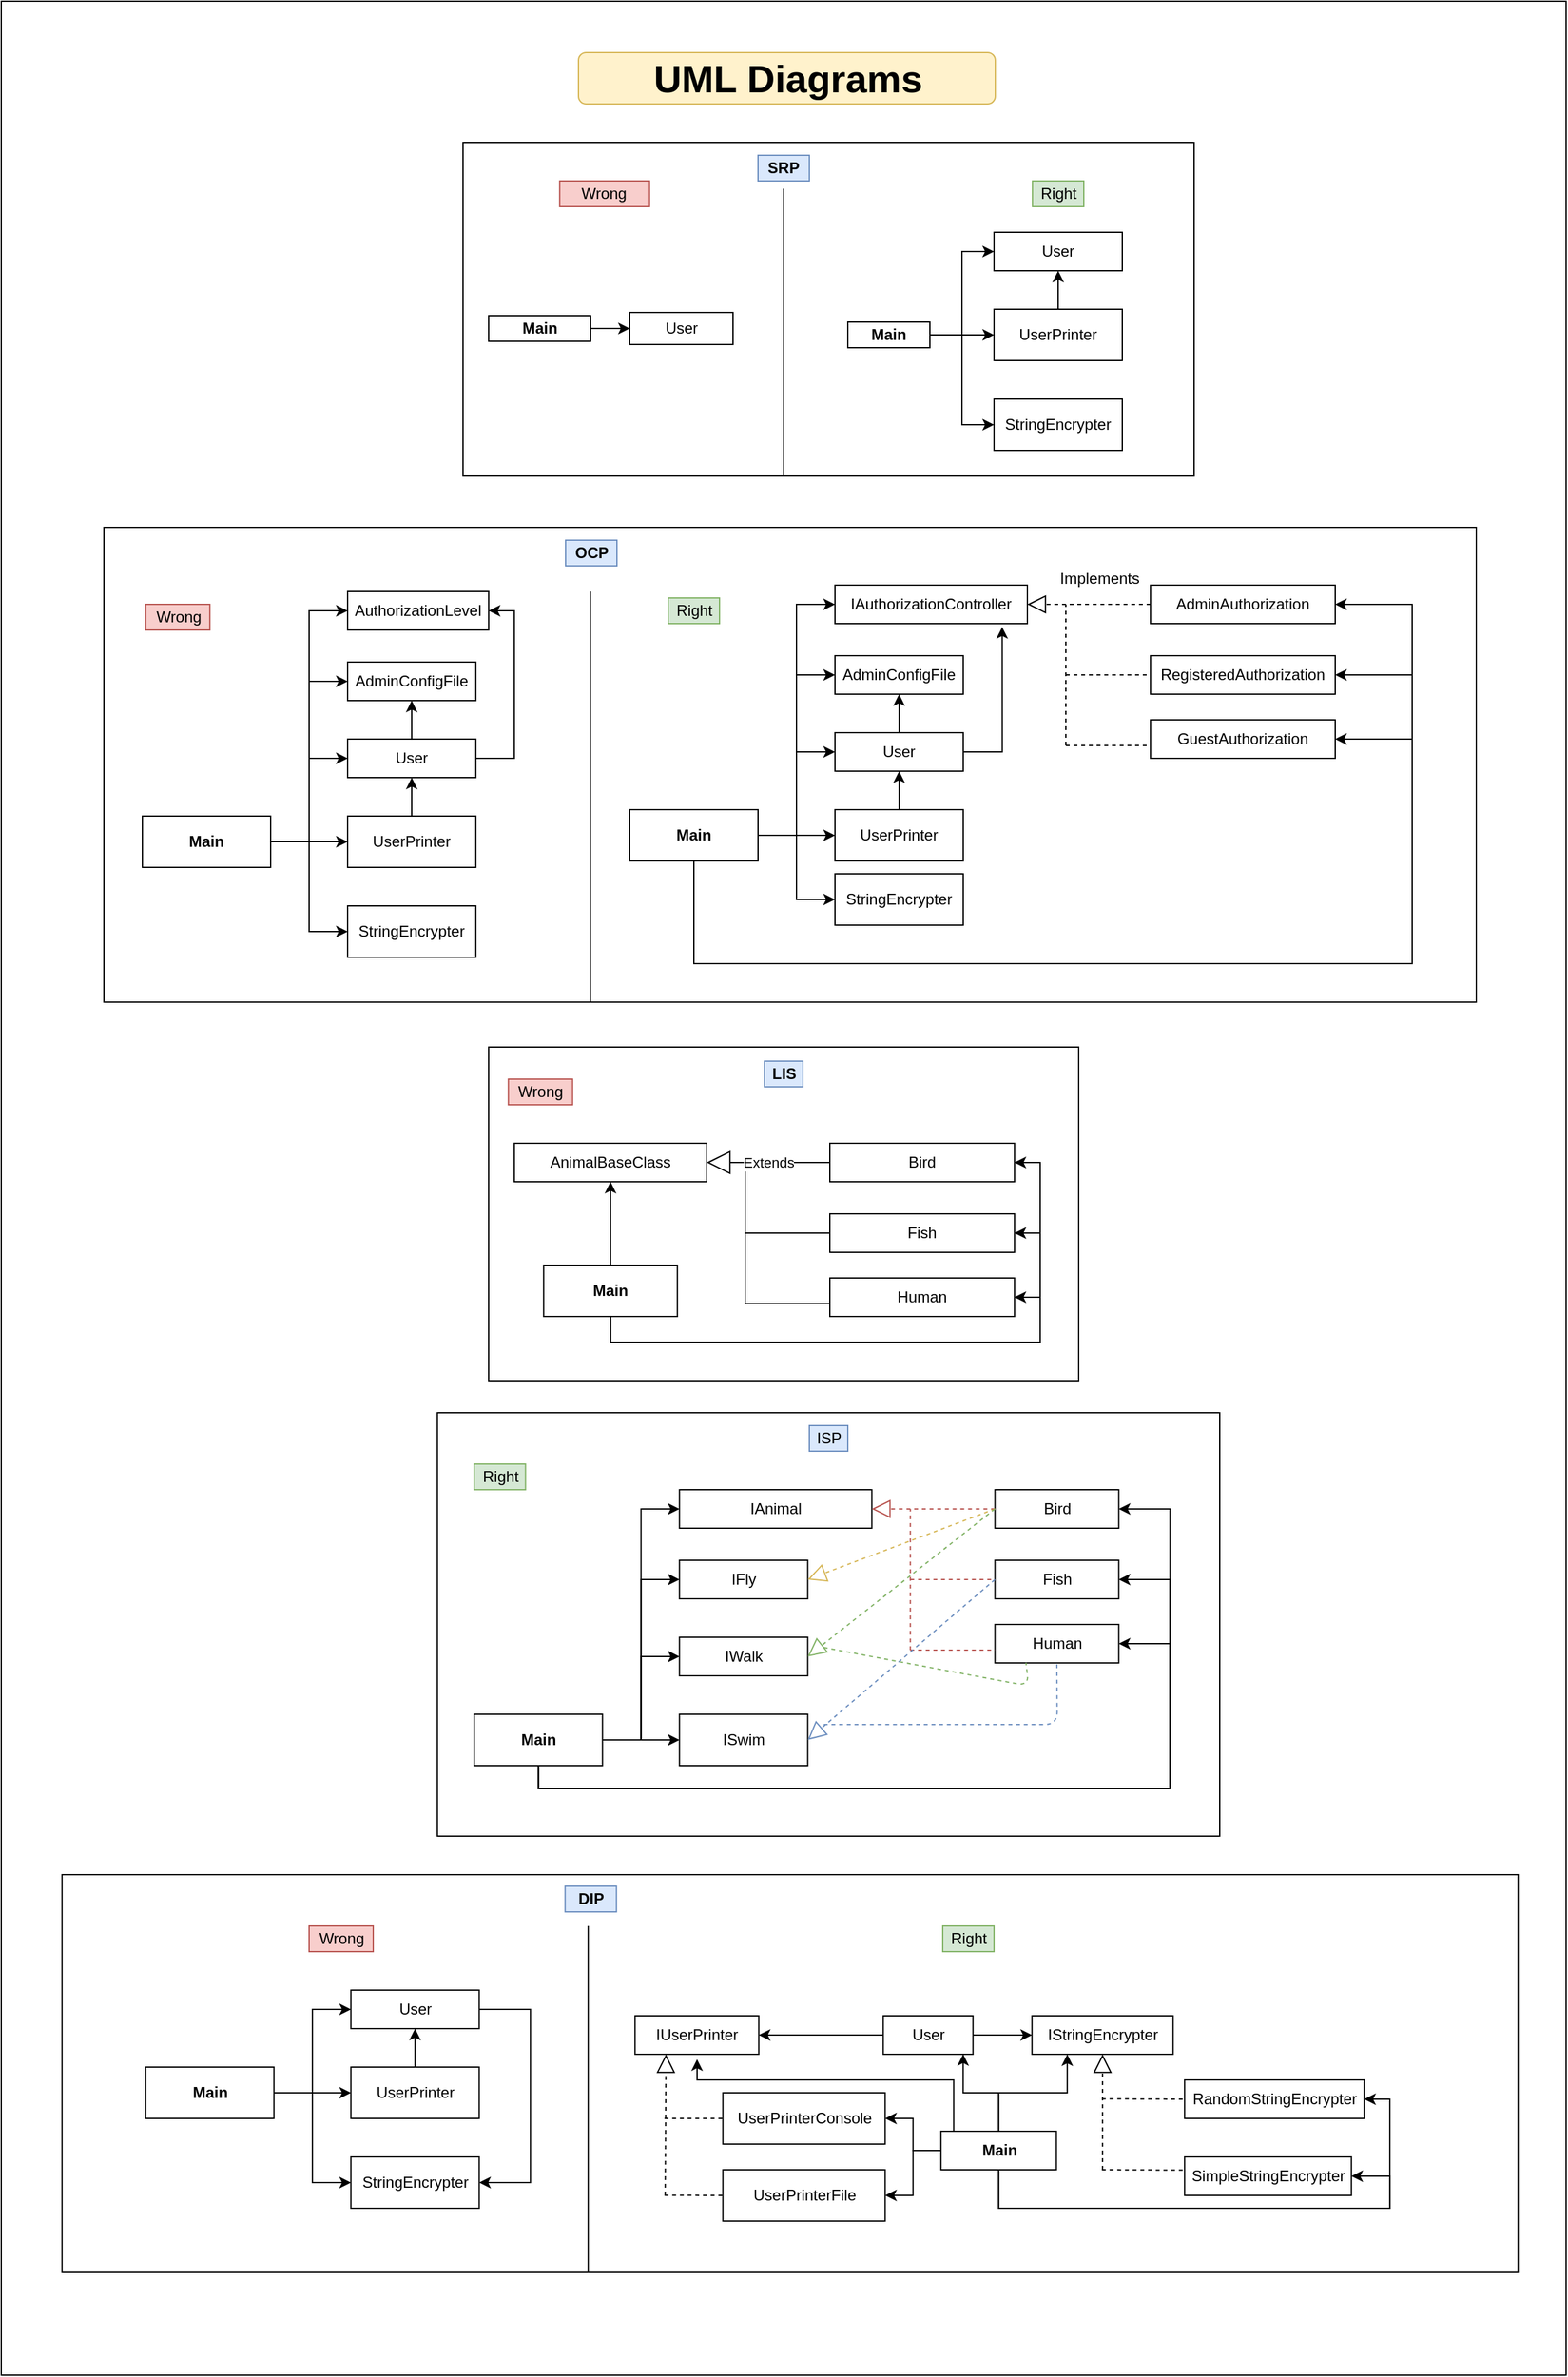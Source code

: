 <mxfile version="13.9.9" type="device"><diagram id="TFoC1q50KobyAnGuyg8E" name="Page-1"><mxGraphModel dx="3270" dy="3189" grid="1" gridSize="10" guides="1" tooltips="1" connect="1" arrows="1" fold="1" page="1" pageScale="1" pageWidth="827" pageHeight="1169" math="0" shadow="0"><root><mxCell id="0"/><mxCell id="1" parent="0"/><mxCell id="OIqQrcVME-brfWEZ9yGv-234" value="" style="rounded=0;whiteSpace=wrap;html=1;" parent="1" vertex="1"><mxGeometry x="-210" y="-230" width="1220" height="1850" as="geometry"/></mxCell><mxCell id="OIqQrcVME-brfWEZ9yGv-229" value="" style="rounded=0;whiteSpace=wrap;html=1;" parent="1" vertex="1"><mxGeometry x="-162.63" y="1230" width="1135.25" height="310" as="geometry"/></mxCell><mxCell id="OIqQrcVME-brfWEZ9yGv-225" value="" style="rounded=0;whiteSpace=wrap;html=1;" parent="1" vertex="1"><mxGeometry x="130" y="870" width="610" height="330" as="geometry"/></mxCell><mxCell id="OIqQrcVME-brfWEZ9yGv-223" value="" style="rounded=0;whiteSpace=wrap;html=1;" parent="1" vertex="1"><mxGeometry x="170" y="585" width="460" height="260" as="geometry"/></mxCell><mxCell id="OIqQrcVME-brfWEZ9yGv-220" value="" style="rounded=0;whiteSpace=wrap;html=1;" parent="1" vertex="1"><mxGeometry x="-130" y="180" width="1070" height="370" as="geometry"/></mxCell><mxCell id="OIqQrcVME-brfWEZ9yGv-215" value="" style="rounded=0;whiteSpace=wrap;html=1;" parent="1" vertex="1"><mxGeometry x="150" y="-120" width="570" height="260" as="geometry"/></mxCell><mxCell id="M2VRDdhqS9aod9ckt_i_-5" style="edgeStyle=orthogonalEdgeStyle;rounded=0;orthogonalLoop=1;jettySize=auto;html=1;entryX=0;entryY=0.5;entryDx=0;entryDy=0;" parent="1" source="M2VRDdhqS9aod9ckt_i_-1" target="M2VRDdhqS9aod9ckt_i_-2" edge="1"><mxGeometry relative="1" as="geometry"/></mxCell><mxCell id="M2VRDdhqS9aod9ckt_i_-6" style="edgeStyle=orthogonalEdgeStyle;rounded=0;orthogonalLoop=1;jettySize=auto;html=1;" parent="1" source="M2VRDdhqS9aod9ckt_i_-1" target="M2VRDdhqS9aod9ckt_i_-3" edge="1"><mxGeometry relative="1" as="geometry"/></mxCell><mxCell id="M2VRDdhqS9aod9ckt_i_-7" style="edgeStyle=orthogonalEdgeStyle;rounded=0;orthogonalLoop=1;jettySize=auto;html=1;entryX=0;entryY=0.5;entryDx=0;entryDy=0;" parent="1" source="M2VRDdhqS9aod9ckt_i_-1" target="M2VRDdhqS9aod9ckt_i_-4" edge="1"><mxGeometry relative="1" as="geometry"/></mxCell><mxCell id="M2VRDdhqS9aod9ckt_i_-1" value="Main" style="rounded=0;whiteSpace=wrap;html=1;fontStyle=1" parent="1" vertex="1"><mxGeometry x="-97.38" y="1380" width="100" height="40" as="geometry"/></mxCell><mxCell id="M2VRDdhqS9aod9ckt_i_-9" style="edgeStyle=orthogonalEdgeStyle;rounded=0;orthogonalLoop=1;jettySize=auto;html=1;entryX=1;entryY=0.5;entryDx=0;entryDy=0;" parent="1" source="M2VRDdhqS9aod9ckt_i_-2" target="M2VRDdhqS9aod9ckt_i_-4" edge="1"><mxGeometry relative="1" as="geometry"><Array as="points"><mxPoint x="202.62" y="1335"/><mxPoint x="202.62" y="1470"/></Array></mxGeometry></mxCell><mxCell id="M2VRDdhqS9aod9ckt_i_-2" value="User" style="rounded=0;whiteSpace=wrap;html=1;" parent="1" vertex="1"><mxGeometry x="62.62" y="1320" width="100" height="30" as="geometry"/></mxCell><mxCell id="M2VRDdhqS9aod9ckt_i_-8" style="edgeStyle=orthogonalEdgeStyle;rounded=0;orthogonalLoop=1;jettySize=auto;html=1;entryX=0.5;entryY=1;entryDx=0;entryDy=0;" parent="1" source="M2VRDdhqS9aod9ckt_i_-3" target="M2VRDdhqS9aod9ckt_i_-2" edge="1"><mxGeometry relative="1" as="geometry"/></mxCell><mxCell id="M2VRDdhqS9aod9ckt_i_-3" value="UserPrinter" style="rounded=0;whiteSpace=wrap;html=1;" parent="1" vertex="1"><mxGeometry x="62.62" y="1380" width="100" height="40" as="geometry"/></mxCell><mxCell id="M2VRDdhqS9aod9ckt_i_-4" value="StringEncrypter" style="rounded=0;whiteSpace=wrap;html=1;" parent="1" vertex="1"><mxGeometry x="62.62" y="1450" width="100" height="40" as="geometry"/></mxCell><mxCell id="OIqQrcVME-brfWEZ9yGv-1" value="Wrong" style="text;html=1;align=center;verticalAlign=middle;resizable=0;points=[];autosize=1;fillColor=#f8cecc;strokeColor=#b85450;" parent="1" vertex="1"><mxGeometry x="30" y="1270" width="50" height="20" as="geometry"/></mxCell><mxCell id="OIqQrcVME-brfWEZ9yGv-2" value="Wrong" style="text;html=1;strokeColor=#b85450;fillColor=#f8cecc;align=center;verticalAlign=middle;whiteSpace=wrap;rounded=0;" parent="1" vertex="1"><mxGeometry x="225.37" y="-90" width="70" height="20" as="geometry"/></mxCell><mxCell id="OIqQrcVME-brfWEZ9yGv-3" value="User" style="rounded=0;whiteSpace=wrap;html=1;" parent="1" vertex="1"><mxGeometry x="280" y="12.5" width="80.5" height="25" as="geometry"/></mxCell><mxCell id="OIqQrcVME-brfWEZ9yGv-4" value="Right" style="text;html=1;align=center;verticalAlign=middle;resizable=0;points=[];autosize=1;fillColor=#d5e8d4;strokeColor=#82b366;" parent="1" vertex="1"><mxGeometry x="594" y="-90" width="40" height="20" as="geometry"/></mxCell><mxCell id="OIqQrcVME-brfWEZ9yGv-5" style="edgeStyle=orthogonalEdgeStyle;rounded=0;orthogonalLoop=1;jettySize=auto;html=1;entryX=0;entryY=0.5;entryDx=0;entryDy=0;" parent="1" source="OIqQrcVME-brfWEZ9yGv-8" target="OIqQrcVME-brfWEZ9yGv-10" edge="1"><mxGeometry relative="1" as="geometry"/></mxCell><mxCell id="OIqQrcVME-brfWEZ9yGv-6" style="edgeStyle=orthogonalEdgeStyle;rounded=0;orthogonalLoop=1;jettySize=auto;html=1;" parent="1" source="OIqQrcVME-brfWEZ9yGv-8" target="OIqQrcVME-brfWEZ9yGv-12" edge="1"><mxGeometry relative="1" as="geometry"/></mxCell><mxCell id="OIqQrcVME-brfWEZ9yGv-7" style="edgeStyle=orthogonalEdgeStyle;rounded=0;orthogonalLoop=1;jettySize=auto;html=1;entryX=0;entryY=0.5;entryDx=0;entryDy=0;" parent="1" source="OIqQrcVME-brfWEZ9yGv-8" target="OIqQrcVME-brfWEZ9yGv-13" edge="1"><mxGeometry relative="1" as="geometry"/></mxCell><mxCell id="OIqQrcVME-brfWEZ9yGv-8" value="Main" style="rounded=0;whiteSpace=wrap;html=1;fontStyle=1" parent="1" vertex="1"><mxGeometry x="450" y="20" width="64" height="20" as="geometry"/></mxCell><mxCell id="OIqQrcVME-brfWEZ9yGv-10" value="User" style="rounded=0;whiteSpace=wrap;html=1;" parent="1" vertex="1"><mxGeometry x="564" y="-50" width="100" height="30" as="geometry"/></mxCell><mxCell id="OIqQrcVME-brfWEZ9yGv-11" style="edgeStyle=orthogonalEdgeStyle;rounded=0;orthogonalLoop=1;jettySize=auto;html=1;entryX=0.5;entryY=1;entryDx=0;entryDy=0;" parent="1" source="OIqQrcVME-brfWEZ9yGv-12" target="OIqQrcVME-brfWEZ9yGv-10" edge="1"><mxGeometry relative="1" as="geometry"/></mxCell><mxCell id="OIqQrcVME-brfWEZ9yGv-12" value="UserPrinter" style="rounded=0;whiteSpace=wrap;html=1;" parent="1" vertex="1"><mxGeometry x="564" y="10" width="100" height="40" as="geometry"/></mxCell><mxCell id="OIqQrcVME-brfWEZ9yGv-13" value="StringEncrypter" style="rounded=0;whiteSpace=wrap;html=1;" parent="1" vertex="1"><mxGeometry x="564" y="80" width="100" height="40" as="geometry"/></mxCell><mxCell id="OIqQrcVME-brfWEZ9yGv-14" value="&lt;b&gt;OCP&lt;/b&gt;" style="text;html=1;align=center;verticalAlign=middle;resizable=0;points=[];autosize=1;fillColor=#dae8fc;strokeColor=#6c8ebf;" parent="1" vertex="1"><mxGeometry x="230" y="190" width="40" height="20" as="geometry"/></mxCell><mxCell id="OIqQrcVME-brfWEZ9yGv-15" style="edgeStyle=orthogonalEdgeStyle;rounded=0;orthogonalLoop=1;jettySize=auto;html=1;entryX=0;entryY=0.5;entryDx=0;entryDy=0;" parent="1" source="OIqQrcVME-brfWEZ9yGv-18" target="OIqQrcVME-brfWEZ9yGv-19" edge="1"><mxGeometry relative="1" as="geometry"/></mxCell><mxCell id="OIqQrcVME-brfWEZ9yGv-16" style="edgeStyle=orthogonalEdgeStyle;rounded=0;orthogonalLoop=1;jettySize=auto;html=1;" parent="1" source="OIqQrcVME-brfWEZ9yGv-18" target="OIqQrcVME-brfWEZ9yGv-21" edge="1"><mxGeometry relative="1" as="geometry"/></mxCell><mxCell id="OIqQrcVME-brfWEZ9yGv-17" style="edgeStyle=orthogonalEdgeStyle;rounded=0;orthogonalLoop=1;jettySize=auto;html=1;entryX=0;entryY=0.5;entryDx=0;entryDy=0;" parent="1" source="OIqQrcVME-brfWEZ9yGv-18" target="OIqQrcVME-brfWEZ9yGv-22" edge="1"><mxGeometry relative="1" as="geometry"/></mxCell><mxCell id="OIqQrcVME-brfWEZ9yGv-26" style="edgeStyle=orthogonalEdgeStyle;rounded=0;orthogonalLoop=1;jettySize=auto;html=1;entryX=0;entryY=0.5;entryDx=0;entryDy=0;" parent="1" source="OIqQrcVME-brfWEZ9yGv-18" target="OIqQrcVME-brfWEZ9yGv-25" edge="1"><mxGeometry relative="1" as="geometry"/></mxCell><mxCell id="OIqQrcVME-brfWEZ9yGv-27" style="edgeStyle=orthogonalEdgeStyle;rounded=0;orthogonalLoop=1;jettySize=auto;html=1;entryX=0;entryY=0.5;entryDx=0;entryDy=0;" parent="1" source="OIqQrcVME-brfWEZ9yGv-18" target="OIqQrcVME-brfWEZ9yGv-23" edge="1"><mxGeometry relative="1" as="geometry"/></mxCell><mxCell id="OIqQrcVME-brfWEZ9yGv-18" value="Main" style="rounded=0;whiteSpace=wrap;html=1;fontStyle=1" parent="1" vertex="1"><mxGeometry x="-99.97" y="405" width="100" height="40" as="geometry"/></mxCell><mxCell id="OIqQrcVME-brfWEZ9yGv-24" style="edgeStyle=orthogonalEdgeStyle;rounded=0;orthogonalLoop=1;jettySize=auto;html=1;" parent="1" source="OIqQrcVME-brfWEZ9yGv-19" target="OIqQrcVME-brfWEZ9yGv-23" edge="1"><mxGeometry relative="1" as="geometry"/></mxCell><mxCell id="OIqQrcVME-brfWEZ9yGv-28" style="edgeStyle=orthogonalEdgeStyle;rounded=0;orthogonalLoop=1;jettySize=auto;html=1;entryX=1;entryY=0.5;entryDx=0;entryDy=0;exitX=1;exitY=0.5;exitDx=0;exitDy=0;" parent="1" source="OIqQrcVME-brfWEZ9yGv-19" target="OIqQrcVME-brfWEZ9yGv-25" edge="1"><mxGeometry relative="1" as="geometry"/></mxCell><mxCell id="OIqQrcVME-brfWEZ9yGv-19" value="User" style="rounded=0;whiteSpace=wrap;html=1;" parent="1" vertex="1"><mxGeometry x="60.03" y="345" width="100" height="30" as="geometry"/></mxCell><mxCell id="OIqQrcVME-brfWEZ9yGv-20" style="edgeStyle=orthogonalEdgeStyle;rounded=0;orthogonalLoop=1;jettySize=auto;html=1;entryX=0.5;entryY=1;entryDx=0;entryDy=0;" parent="1" source="OIqQrcVME-brfWEZ9yGv-21" target="OIqQrcVME-brfWEZ9yGv-19" edge="1"><mxGeometry relative="1" as="geometry"/></mxCell><mxCell id="OIqQrcVME-brfWEZ9yGv-21" value="UserPrinter" style="rounded=0;whiteSpace=wrap;html=1;" parent="1" vertex="1"><mxGeometry x="60.03" y="405" width="100" height="40" as="geometry"/></mxCell><mxCell id="OIqQrcVME-brfWEZ9yGv-22" value="StringEncrypter" style="rounded=0;whiteSpace=wrap;html=1;" parent="1" vertex="1"><mxGeometry x="60.03" y="475" width="100" height="40" as="geometry"/></mxCell><mxCell id="OIqQrcVME-brfWEZ9yGv-23" value="AdminConfigFile" style="rounded=0;whiteSpace=wrap;html=1;" parent="1" vertex="1"><mxGeometry x="60.03" y="285" width="100" height="30" as="geometry"/></mxCell><mxCell id="OIqQrcVME-brfWEZ9yGv-25" value="AuthorizationLevel" style="rounded=0;whiteSpace=wrap;html=1;" parent="1" vertex="1"><mxGeometry x="60.03" y="230" width="110" height="30" as="geometry"/></mxCell><mxCell id="OIqQrcVME-brfWEZ9yGv-29" value="Right" style="text;html=1;align=center;verticalAlign=middle;resizable=0;points=[];autosize=1;fillColor=#d5e8d4;strokeColor=#82b366;" parent="1" vertex="1"><mxGeometry x="310" y="235" width="40" height="20" as="geometry"/></mxCell><mxCell id="OIqQrcVME-brfWEZ9yGv-30" style="edgeStyle=orthogonalEdgeStyle;rounded=0;orthogonalLoop=1;jettySize=auto;html=1;entryX=0;entryY=0.5;entryDx=0;entryDy=0;" parent="1" source="OIqQrcVME-brfWEZ9yGv-35" target="OIqQrcVME-brfWEZ9yGv-38" edge="1"><mxGeometry relative="1" as="geometry"/></mxCell><mxCell id="OIqQrcVME-brfWEZ9yGv-31" style="edgeStyle=orthogonalEdgeStyle;rounded=0;orthogonalLoop=1;jettySize=auto;html=1;" parent="1" source="OIqQrcVME-brfWEZ9yGv-35" target="OIqQrcVME-brfWEZ9yGv-40" edge="1"><mxGeometry relative="1" as="geometry"/></mxCell><mxCell id="OIqQrcVME-brfWEZ9yGv-32" style="edgeStyle=orthogonalEdgeStyle;rounded=0;orthogonalLoop=1;jettySize=auto;html=1;entryX=0;entryY=0.5;entryDx=0;entryDy=0;" parent="1" source="OIqQrcVME-brfWEZ9yGv-35" target="OIqQrcVME-brfWEZ9yGv-41" edge="1"><mxGeometry relative="1" as="geometry"/></mxCell><mxCell id="OIqQrcVME-brfWEZ9yGv-33" style="edgeStyle=orthogonalEdgeStyle;rounded=0;orthogonalLoop=1;jettySize=auto;html=1;entryX=0;entryY=0.5;entryDx=0;entryDy=0;" parent="1" source="OIqQrcVME-brfWEZ9yGv-35" target="OIqQrcVME-brfWEZ9yGv-43" edge="1"><mxGeometry relative="1" as="geometry"/></mxCell><mxCell id="OIqQrcVME-brfWEZ9yGv-34" style="edgeStyle=orthogonalEdgeStyle;rounded=0;orthogonalLoop=1;jettySize=auto;html=1;entryX=0;entryY=0.5;entryDx=0;entryDy=0;" parent="1" source="OIqQrcVME-brfWEZ9yGv-35" target="OIqQrcVME-brfWEZ9yGv-42" edge="1"><mxGeometry relative="1" as="geometry"/></mxCell><mxCell id="OIqQrcVME-brfWEZ9yGv-56" style="edgeStyle=orthogonalEdgeStyle;rounded=0;orthogonalLoop=1;jettySize=auto;html=1;entryX=1;entryY=0.5;entryDx=0;entryDy=0;" parent="1" source="OIqQrcVME-brfWEZ9yGv-35" target="OIqQrcVME-brfWEZ9yGv-45" edge="1"><mxGeometry relative="1" as="geometry"><Array as="points"><mxPoint x="330" y="520"/><mxPoint x="890" y="520"/><mxPoint x="890" y="240"/></Array></mxGeometry></mxCell><mxCell id="OIqQrcVME-brfWEZ9yGv-57" style="edgeStyle=orthogonalEdgeStyle;rounded=0;orthogonalLoop=1;jettySize=auto;html=1;entryX=1;entryY=0.5;entryDx=0;entryDy=0;" parent="1" source="OIqQrcVME-brfWEZ9yGv-35" target="OIqQrcVME-brfWEZ9yGv-46" edge="1"><mxGeometry relative="1" as="geometry"><Array as="points"><mxPoint x="330" y="520"/><mxPoint x="890" y="520"/><mxPoint x="890" y="295"/></Array></mxGeometry></mxCell><mxCell id="OIqQrcVME-brfWEZ9yGv-58" style="edgeStyle=orthogonalEdgeStyle;rounded=0;orthogonalLoop=1;jettySize=auto;html=1;entryX=1;entryY=0.5;entryDx=0;entryDy=0;" parent="1" source="OIqQrcVME-brfWEZ9yGv-35" target="OIqQrcVME-brfWEZ9yGv-47" edge="1"><mxGeometry relative="1" as="geometry"><Array as="points"><mxPoint x="330" y="520"/><mxPoint x="890" y="520"/><mxPoint x="890" y="345"/></Array></mxGeometry></mxCell><mxCell id="OIqQrcVME-brfWEZ9yGv-35" value="Main" style="rounded=0;whiteSpace=wrap;html=1;fontStyle=1" parent="1" vertex="1"><mxGeometry x="280" y="400" width="100" height="40" as="geometry"/></mxCell><mxCell id="OIqQrcVME-brfWEZ9yGv-36" style="edgeStyle=orthogonalEdgeStyle;rounded=0;orthogonalLoop=1;jettySize=auto;html=1;" parent="1" source="OIqQrcVME-brfWEZ9yGv-38" target="OIqQrcVME-brfWEZ9yGv-42" edge="1"><mxGeometry relative="1" as="geometry"/></mxCell><mxCell id="OIqQrcVME-brfWEZ9yGv-44" style="edgeStyle=orthogonalEdgeStyle;rounded=0;orthogonalLoop=1;jettySize=auto;html=1;entryX=0.869;entryY=1.089;entryDx=0;entryDy=0;entryPerimeter=0;" parent="1" source="OIqQrcVME-brfWEZ9yGv-38" target="OIqQrcVME-brfWEZ9yGv-43" edge="1"><mxGeometry relative="1" as="geometry"><Array as="points"><mxPoint x="570" y="355"/></Array></mxGeometry></mxCell><mxCell id="OIqQrcVME-brfWEZ9yGv-38" value="User" style="rounded=0;whiteSpace=wrap;html=1;" parent="1" vertex="1"><mxGeometry x="440" y="340" width="100" height="30" as="geometry"/></mxCell><mxCell id="OIqQrcVME-brfWEZ9yGv-39" style="edgeStyle=orthogonalEdgeStyle;rounded=0;orthogonalLoop=1;jettySize=auto;html=1;entryX=0.5;entryY=1;entryDx=0;entryDy=0;" parent="1" source="OIqQrcVME-brfWEZ9yGv-40" target="OIqQrcVME-brfWEZ9yGv-38" edge="1"><mxGeometry relative="1" as="geometry"/></mxCell><mxCell id="OIqQrcVME-brfWEZ9yGv-40" value="UserPrinter" style="rounded=0;whiteSpace=wrap;html=1;" parent="1" vertex="1"><mxGeometry x="440" y="400" width="100" height="40" as="geometry"/></mxCell><mxCell id="OIqQrcVME-brfWEZ9yGv-41" value="StringEncrypter" style="rounded=0;whiteSpace=wrap;html=1;" parent="1" vertex="1"><mxGeometry x="440" y="450" width="100" height="40" as="geometry"/></mxCell><mxCell id="OIqQrcVME-brfWEZ9yGv-42" value="AdminConfigFile" style="rounded=0;whiteSpace=wrap;html=1;" parent="1" vertex="1"><mxGeometry x="440" y="280" width="100" height="30" as="geometry"/></mxCell><mxCell id="OIqQrcVME-brfWEZ9yGv-43" value="IAuthorizationController" style="rounded=0;whiteSpace=wrap;html=1;" parent="1" vertex="1"><mxGeometry x="440" y="225" width="150" height="30" as="geometry"/></mxCell><mxCell id="OIqQrcVME-brfWEZ9yGv-45" value="AdminAuthorization" style="rounded=0;whiteSpace=wrap;html=1;" parent="1" vertex="1"><mxGeometry x="686" y="225" width="144" height="30" as="geometry"/></mxCell><mxCell id="OIqQrcVME-brfWEZ9yGv-46" value="RegisteredAuthorization" style="rounded=0;whiteSpace=wrap;html=1;" parent="1" vertex="1"><mxGeometry x="686" y="280" width="144" height="30" as="geometry"/></mxCell><mxCell id="OIqQrcVME-brfWEZ9yGv-47" value="GuestAuthorization" style="rounded=0;whiteSpace=wrap;html=1;" parent="1" vertex="1"><mxGeometry x="686" y="330" width="144" height="30" as="geometry"/></mxCell><mxCell id="OIqQrcVME-brfWEZ9yGv-49" value="" style="endArrow=block;dashed=1;endFill=0;endSize=12;html=1;entryX=1;entryY=0.5;entryDx=0;entryDy=0;exitX=0;exitY=0.5;exitDx=0;exitDy=0;" parent="1" source="OIqQrcVME-brfWEZ9yGv-45" target="OIqQrcVME-brfWEZ9yGv-43" edge="1"><mxGeometry width="160" relative="1" as="geometry"><mxPoint x="670" y="200" as="sourcePoint"/><mxPoint x="830" y="200" as="targetPoint"/></mxGeometry></mxCell><mxCell id="OIqQrcVME-brfWEZ9yGv-52" value="" style="endArrow=none;dashed=1;html=1;" parent="1" edge="1"><mxGeometry width="50" height="50" relative="1" as="geometry"><mxPoint x="620" y="350" as="sourcePoint"/><mxPoint x="620" y="240" as="targetPoint"/></mxGeometry></mxCell><mxCell id="OIqQrcVME-brfWEZ9yGv-53" value="" style="endArrow=none;dashed=1;html=1;entryX=0;entryY=0.5;entryDx=0;entryDy=0;" parent="1" target="OIqQrcVME-brfWEZ9yGv-46" edge="1"><mxGeometry width="50" height="50" relative="1" as="geometry"><mxPoint x="620" y="295" as="sourcePoint"/><mxPoint x="630" y="250" as="targetPoint"/></mxGeometry></mxCell><mxCell id="OIqQrcVME-brfWEZ9yGv-54" value="" style="endArrow=none;dashed=1;html=1;entryX=0.001;entryY=0.666;entryDx=0;entryDy=0;entryPerimeter=0;" parent="1" target="OIqQrcVME-brfWEZ9yGv-47" edge="1"><mxGeometry width="50" height="50" relative="1" as="geometry"><mxPoint x="620.0" y="350" as="sourcePoint"/><mxPoint x="645.0" y="350" as="targetPoint"/></mxGeometry></mxCell><mxCell id="OIqQrcVME-brfWEZ9yGv-55" value="Implements" style="text;html=1;align=center;verticalAlign=middle;resizable=0;points=[];autosize=1;" parent="1" vertex="1"><mxGeometry x="606" y="210" width="80" height="20" as="geometry"/></mxCell><mxCell id="OIqQrcVME-brfWEZ9yGv-59" value="&lt;b&gt;LIS&lt;/b&gt;" style="text;html=1;align=center;verticalAlign=middle;resizable=0;points=[];autosize=1;fillColor=#dae8fc;strokeColor=#6c8ebf;" parent="1" vertex="1"><mxGeometry x="385" y="596" width="30" height="20" as="geometry"/></mxCell><mxCell id="OIqQrcVME-brfWEZ9yGv-60" value="AnimalBaseClass" style="rounded=0;whiteSpace=wrap;html=1;" parent="1" vertex="1"><mxGeometry x="190" y="660" width="150" height="30" as="geometry"/></mxCell><mxCell id="OIqQrcVME-brfWEZ9yGv-61" value="Bird" style="rounded=0;whiteSpace=wrap;html=1;" parent="1" vertex="1"><mxGeometry x="436" y="660" width="144" height="30" as="geometry"/></mxCell><mxCell id="OIqQrcVME-brfWEZ9yGv-62" value="Fish" style="rounded=0;whiteSpace=wrap;html=1;" parent="1" vertex="1"><mxGeometry x="436" y="715" width="144" height="30" as="geometry"/></mxCell><mxCell id="OIqQrcVME-brfWEZ9yGv-63" value="Human" style="rounded=0;whiteSpace=wrap;html=1;" parent="1" vertex="1"><mxGeometry x="436" y="765" width="144" height="30" as="geometry"/></mxCell><mxCell id="OIqQrcVME-brfWEZ9yGv-65" value="" style="endArrow=none;html=1;" parent="1" edge="1"><mxGeometry width="50" height="50" relative="1" as="geometry"><mxPoint x="370" y="785" as="sourcePoint"/><mxPoint x="370" y="675" as="targetPoint"/></mxGeometry></mxCell><mxCell id="OIqQrcVME-brfWEZ9yGv-66" value="" style="endArrow=none;html=1;entryX=0;entryY=0.5;entryDx=0;entryDy=0;" parent="1" target="OIqQrcVME-brfWEZ9yGv-62" edge="1"><mxGeometry width="50" height="50" relative="1" as="geometry"><mxPoint x="370" y="730" as="sourcePoint"/><mxPoint x="380" y="685" as="targetPoint"/></mxGeometry></mxCell><mxCell id="OIqQrcVME-brfWEZ9yGv-67" value="" style="endArrow=none;html=1;entryX=0.001;entryY=0.666;entryDx=0;entryDy=0;entryPerimeter=0;" parent="1" target="OIqQrcVME-brfWEZ9yGv-63" edge="1"><mxGeometry width="50" height="50" relative="1" as="geometry"><mxPoint x="370" y="785" as="sourcePoint"/><mxPoint x="395.0" y="785" as="targetPoint"/></mxGeometry></mxCell><mxCell id="OIqQrcVME-brfWEZ9yGv-69" value="Extends" style="endArrow=block;endSize=16;endFill=0;html=1;entryX=1;entryY=0.5;entryDx=0;entryDy=0;exitX=0;exitY=0.5;exitDx=0;exitDy=0;" parent="1" source="OIqQrcVME-brfWEZ9yGv-61" target="OIqQrcVME-brfWEZ9yGv-60" edge="1"><mxGeometry width="160" relative="1" as="geometry"><mxPoint x="196" y="735" as="sourcePoint"/><mxPoint x="356" y="735" as="targetPoint"/></mxGeometry></mxCell><mxCell id="OIqQrcVME-brfWEZ9yGv-71" style="edgeStyle=orthogonalEdgeStyle;rounded=0;orthogonalLoop=1;jettySize=auto;html=1;entryX=0.5;entryY=1;entryDx=0;entryDy=0;" parent="1" source="OIqQrcVME-brfWEZ9yGv-70" target="OIqQrcVME-brfWEZ9yGv-60" edge="1"><mxGeometry relative="1" as="geometry"/></mxCell><mxCell id="OIqQrcVME-brfWEZ9yGv-72" style="edgeStyle=orthogonalEdgeStyle;rounded=0;orthogonalLoop=1;jettySize=auto;html=1;entryX=1;entryY=0.5;entryDx=0;entryDy=0;" parent="1" source="OIqQrcVME-brfWEZ9yGv-70" target="OIqQrcVME-brfWEZ9yGv-61" edge="1"><mxGeometry relative="1" as="geometry"><Array as="points"><mxPoint x="265" y="815"/><mxPoint x="600" y="815"/><mxPoint x="600" y="675"/></Array></mxGeometry></mxCell><mxCell id="OIqQrcVME-brfWEZ9yGv-73" style="edgeStyle=orthogonalEdgeStyle;rounded=0;orthogonalLoop=1;jettySize=auto;html=1;entryX=1;entryY=0.5;entryDx=0;entryDy=0;" parent="1" source="OIqQrcVME-brfWEZ9yGv-70" target="OIqQrcVME-brfWEZ9yGv-62" edge="1"><mxGeometry relative="1" as="geometry"><Array as="points"><mxPoint x="265" y="815"/><mxPoint x="600" y="815"/><mxPoint x="600" y="730"/></Array></mxGeometry></mxCell><mxCell id="OIqQrcVME-brfWEZ9yGv-74" style="edgeStyle=orthogonalEdgeStyle;rounded=0;orthogonalLoop=1;jettySize=auto;html=1;entryX=1;entryY=0.5;entryDx=0;entryDy=0;" parent="1" source="OIqQrcVME-brfWEZ9yGv-70" target="OIqQrcVME-brfWEZ9yGv-63" edge="1"><mxGeometry relative="1" as="geometry"><Array as="points"><mxPoint x="265" y="815"/><mxPoint x="600" y="815"/><mxPoint x="600" y="780"/></Array></mxGeometry></mxCell><mxCell id="OIqQrcVME-brfWEZ9yGv-70" value="Main" style="whiteSpace=wrap;html=1;fontStyle=1" parent="1" vertex="1"><mxGeometry x="212.87" y="755" width="104.25" height="40" as="geometry"/></mxCell><mxCell id="OIqQrcVME-brfWEZ9yGv-143" style="edgeStyle=orthogonalEdgeStyle;rounded=0;orthogonalLoop=1;jettySize=auto;html=1;entryX=0;entryY=0.5;entryDx=0;entryDy=0;" parent="1" source="OIqQrcVME-brfWEZ9yGv-151" target="OIqQrcVME-brfWEZ9yGv-154" edge="1"><mxGeometry relative="1" as="geometry"/></mxCell><mxCell id="OIqQrcVME-brfWEZ9yGv-144" style="edgeStyle=orthogonalEdgeStyle;rounded=0;orthogonalLoop=1;jettySize=auto;html=1;" parent="1" source="OIqQrcVME-brfWEZ9yGv-151" target="OIqQrcVME-brfWEZ9yGv-156" edge="1"><mxGeometry relative="1" as="geometry"/></mxCell><mxCell id="OIqQrcVME-brfWEZ9yGv-146" style="edgeStyle=orthogonalEdgeStyle;rounded=0;orthogonalLoop=1;jettySize=auto;html=1;entryX=0;entryY=0.5;entryDx=0;entryDy=0;" parent="1" source="OIqQrcVME-brfWEZ9yGv-151" target="OIqQrcVME-brfWEZ9yGv-159" edge="1"><mxGeometry relative="1" as="geometry"/></mxCell><mxCell id="OIqQrcVME-brfWEZ9yGv-147" style="edgeStyle=orthogonalEdgeStyle;rounded=0;orthogonalLoop=1;jettySize=auto;html=1;entryX=0;entryY=0.5;entryDx=0;entryDy=0;" parent="1" source="OIqQrcVME-brfWEZ9yGv-151" target="OIqQrcVME-brfWEZ9yGv-158" edge="1"><mxGeometry relative="1" as="geometry"/></mxCell><mxCell id="OIqQrcVME-brfWEZ9yGv-148" style="edgeStyle=orthogonalEdgeStyle;rounded=0;orthogonalLoop=1;jettySize=auto;html=1;entryX=1;entryY=0.5;entryDx=0;entryDy=0;" parent="1" source="OIqQrcVME-brfWEZ9yGv-151" target="OIqQrcVME-brfWEZ9yGv-160" edge="1"><mxGeometry relative="1" as="geometry"><Array as="points"><mxPoint x="209.25" y="1163"/><mxPoint x="701.25" y="1163"/><mxPoint x="701.25" y="945"/></Array></mxGeometry></mxCell><mxCell id="OIqQrcVME-brfWEZ9yGv-149" style="edgeStyle=orthogonalEdgeStyle;rounded=0;orthogonalLoop=1;jettySize=auto;html=1;entryX=1;entryY=0.5;entryDx=0;entryDy=0;" parent="1" source="OIqQrcVME-brfWEZ9yGv-151" target="OIqQrcVME-brfWEZ9yGv-161" edge="1"><mxGeometry relative="1" as="geometry"><Array as="points"><mxPoint x="209.25" y="1163"/><mxPoint x="701.25" y="1163"/><mxPoint x="701.25" y="1000"/></Array></mxGeometry></mxCell><mxCell id="OIqQrcVME-brfWEZ9yGv-150" style="edgeStyle=orthogonalEdgeStyle;rounded=0;orthogonalLoop=1;jettySize=auto;html=1;entryX=1;entryY=0.5;entryDx=0;entryDy=0;" parent="1" source="OIqQrcVME-brfWEZ9yGv-151" target="OIqQrcVME-brfWEZ9yGv-162" edge="1"><mxGeometry relative="1" as="geometry"><Array as="points"><mxPoint x="209.25" y="1163"/><mxPoint x="701.25" y="1163"/><mxPoint x="701.25" y="1050"/></Array></mxGeometry></mxCell><mxCell id="OIqQrcVME-brfWEZ9yGv-151" value="Main" style="rounded=0;whiteSpace=wrap;html=1;fontStyle=1" parent="1" vertex="1"><mxGeometry x="158.75" y="1105" width="100" height="40" as="geometry"/></mxCell><mxCell id="OIqQrcVME-brfWEZ9yGv-154" value="IWalk" style="rounded=0;whiteSpace=wrap;html=1;" parent="1" vertex="1"><mxGeometry x="318.75" y="1045" width="100" height="30" as="geometry"/></mxCell><mxCell id="OIqQrcVME-brfWEZ9yGv-156" value="ISwim" style="rounded=0;whiteSpace=wrap;html=1;" parent="1" vertex="1"><mxGeometry x="318.75" y="1105" width="100" height="40" as="geometry"/></mxCell><mxCell id="OIqQrcVME-brfWEZ9yGv-158" value="IFly" style="rounded=0;whiteSpace=wrap;html=1;" parent="1" vertex="1"><mxGeometry x="318.75" y="985" width="100" height="30" as="geometry"/></mxCell><mxCell id="OIqQrcVME-brfWEZ9yGv-159" value="IAnimal" style="rounded=0;whiteSpace=wrap;html=1;" parent="1" vertex="1"><mxGeometry x="318.75" y="930" width="150" height="30" as="geometry"/></mxCell><mxCell id="OIqQrcVME-brfWEZ9yGv-160" value="Bird" style="rounded=0;whiteSpace=wrap;html=1;" parent="1" vertex="1"><mxGeometry x="564.75" y="930" width="96.5" height="30" as="geometry"/></mxCell><mxCell id="OIqQrcVME-brfWEZ9yGv-161" value="Fish" style="rounded=0;whiteSpace=wrap;html=1;" parent="1" vertex="1"><mxGeometry x="564.75" y="985" width="96.5" height="30" as="geometry"/></mxCell><mxCell id="OIqQrcVME-brfWEZ9yGv-162" value="Human" style="rounded=0;whiteSpace=wrap;html=1;" parent="1" vertex="1"><mxGeometry x="564.75" y="1035" width="96.5" height="30" as="geometry"/></mxCell><mxCell id="OIqQrcVME-brfWEZ9yGv-163" value="" style="endArrow=block;dashed=1;endFill=0;endSize=12;html=1;entryX=1;entryY=0.5;entryDx=0;entryDy=0;exitX=0;exitY=0.5;exitDx=0;exitDy=0;fillColor=#f8cecc;strokeColor=#b85450;" parent="1" source="OIqQrcVME-brfWEZ9yGv-160" target="OIqQrcVME-brfWEZ9yGv-159" edge="1"><mxGeometry width="160" relative="1" as="geometry"><mxPoint x="548.75" y="905" as="sourcePoint"/><mxPoint x="708.75" y="905" as="targetPoint"/></mxGeometry></mxCell><mxCell id="OIqQrcVME-brfWEZ9yGv-164" value="" style="endArrow=none;dashed=1;html=1;jumpStyle=none;fillColor=#f8cecc;strokeColor=#b85450;" parent="1" edge="1"><mxGeometry width="50" height="50" relative="1" as="geometry"><mxPoint x="498.75" y="1055" as="sourcePoint"/><mxPoint x="498.75" y="945" as="targetPoint"/></mxGeometry></mxCell><mxCell id="OIqQrcVME-brfWEZ9yGv-165" value="" style="endArrow=none;dashed=1;html=1;entryX=0;entryY=0.5;entryDx=0;entryDy=0;fillColor=#f8cecc;strokeColor=#b85450;" parent="1" target="OIqQrcVME-brfWEZ9yGv-161" edge="1"><mxGeometry width="50" height="50" relative="1" as="geometry"><mxPoint x="498.75" y="1000" as="sourcePoint"/><mxPoint x="508.75" y="955" as="targetPoint"/></mxGeometry></mxCell><mxCell id="OIqQrcVME-brfWEZ9yGv-166" value="" style="endArrow=none;dashed=1;html=1;entryX=0.001;entryY=0.666;entryDx=0;entryDy=0;entryPerimeter=0;fillColor=#f8cecc;strokeColor=#b85450;" parent="1" target="OIqQrcVME-brfWEZ9yGv-162" edge="1"><mxGeometry width="50" height="50" relative="1" as="geometry"><mxPoint x="498.75" y="1055" as="sourcePoint"/><mxPoint x="523.75" y="1055" as="targetPoint"/></mxGeometry></mxCell><mxCell id="OIqQrcVME-brfWEZ9yGv-168" value="ISP" style="text;html=1;align=center;verticalAlign=middle;resizable=0;points=[];autosize=1;fillColor=#dae8fc;strokeColor=#6c8ebf;" parent="1" vertex="1"><mxGeometry x="420" y="880" width="30" height="20" as="geometry"/></mxCell><mxCell id="OIqQrcVME-brfWEZ9yGv-169" value="" style="endArrow=block;dashed=1;endFill=0;endSize=12;html=1;entryX=1;entryY=0.5;entryDx=0;entryDy=0;exitX=0;exitY=0.5;exitDx=0;exitDy=0;jumpStyle=none;fillColor=#fff2cc;strokeColor=#d6b656;" parent="1" source="OIqQrcVME-brfWEZ9yGv-160" target="OIqQrcVME-brfWEZ9yGv-158" edge="1"><mxGeometry width="160" relative="1" as="geometry"><mxPoint x="572.75" y="1124.58" as="sourcePoint"/><mxPoint x="476.75" y="1124.58" as="targetPoint"/></mxGeometry></mxCell><mxCell id="OIqQrcVME-brfWEZ9yGv-170" value="" style="endArrow=block;dashed=1;endFill=0;endSize=12;html=1;exitX=0;exitY=0.5;exitDx=0;exitDy=0;jumpStyle=none;entryX=1;entryY=0.5;entryDx=0;entryDy=0;fillColor=#d5e8d4;strokeColor=#82b366;" parent="1" source="OIqQrcVME-brfWEZ9yGv-160" target="OIqQrcVME-brfWEZ9yGv-154" edge="1"><mxGeometry width="160" relative="1" as="geometry"><mxPoint x="574.75" y="955" as="sourcePoint"/><mxPoint x="481.25" y="1093" as="targetPoint"/></mxGeometry></mxCell><mxCell id="OIqQrcVME-brfWEZ9yGv-171" value="" style="endArrow=block;dashed=1;endFill=0;endSize=12;html=1;exitX=0;exitY=0.5;exitDx=0;exitDy=0;jumpStyle=none;entryX=1;entryY=0.5;entryDx=0;entryDy=0;fillColor=#dae8fc;strokeColor=#6c8ebf;" parent="1" source="OIqQrcVME-brfWEZ9yGv-161" target="OIqQrcVME-brfWEZ9yGv-156" edge="1"><mxGeometry width="160" relative="1" as="geometry"><mxPoint x="574.75" y="955" as="sourcePoint"/><mxPoint x="428.75" y="1070" as="targetPoint"/></mxGeometry></mxCell><mxCell id="OIqQrcVME-brfWEZ9yGv-174" value="" style="endArrow=none;dashed=1;html=1;entryX=0.25;entryY=1;entryDx=0;entryDy=0;fillColor=#d5e8d4;strokeColor=#82b366;" parent="1" target="OIqQrcVME-brfWEZ9yGv-162" edge="1"><mxGeometry width="50" height="50" relative="1" as="geometry"><mxPoint x="431.25" y="1053" as="sourcePoint"/><mxPoint x="581.25" y="1083" as="targetPoint"/><Array as="points"><mxPoint x="591.25" y="1083"/></Array></mxGeometry></mxCell><mxCell id="OIqQrcVME-brfWEZ9yGv-175" value="" style="endArrow=none;dashed=1;html=1;entryX=0.5;entryY=1;entryDx=0;entryDy=0;fillColor=#dae8fc;strokeColor=#6c8ebf;" parent="1" target="OIqQrcVME-brfWEZ9yGv-162" edge="1"><mxGeometry width="50" height="50" relative="1" as="geometry"><mxPoint x="431.25" y="1113" as="sourcePoint"/><mxPoint x="521.25" y="1103" as="targetPoint"/><Array as="points"><mxPoint x="613.25" y="1113"/></Array></mxGeometry></mxCell><mxCell id="OIqQrcVME-brfWEZ9yGv-176" value="Right" style="text;html=1;align=center;verticalAlign=middle;resizable=0;points=[];autosize=1;fillColor=#d5e8d4;strokeColor=#82b366;" parent="1" vertex="1"><mxGeometry x="524" y="1270" width="40" height="20" as="geometry"/></mxCell><mxCell id="OIqQrcVME-brfWEZ9yGv-178" value="IUserPrinter" style="rounded=0;whiteSpace=wrap;html=1;" parent="1" vertex="1"><mxGeometry x="284.12" y="1340" width="96.5" height="30" as="geometry"/></mxCell><mxCell id="OIqQrcVME-brfWEZ9yGv-179" value="UserPrinterConsole" style="rounded=0;whiteSpace=wrap;html=1;" parent="1" vertex="1"><mxGeometry x="352.62" y="1400" width="126.5" height="40" as="geometry"/></mxCell><mxCell id="OIqQrcVME-brfWEZ9yGv-180" value="UserPrinterFile" style="rounded=0;whiteSpace=wrap;html=1;" parent="1" vertex="1"><mxGeometry x="352.62" y="1460" width="126.5" height="40" as="geometry"/></mxCell><mxCell id="OIqQrcVME-brfWEZ9yGv-181" value="" style="endArrow=block;dashed=1;endFill=0;endSize=12;html=1;entryX=0.25;entryY=1;entryDx=0;entryDy=0;" parent="1" target="OIqQrcVME-brfWEZ9yGv-178" edge="1"><mxGeometry width="160" relative="1" as="geometry"><mxPoint x="307.62" y="1480" as="sourcePoint"/><mxPoint x="302.62" y="1580" as="targetPoint"/></mxGeometry></mxCell><mxCell id="OIqQrcVME-brfWEZ9yGv-182" value="" style="endArrow=none;dashed=1;html=1;entryX=0;entryY=0.5;entryDx=0;entryDy=0;" parent="1" target="OIqQrcVME-brfWEZ9yGv-179" edge="1"><mxGeometry width="50" height="50" relative="1" as="geometry"><mxPoint x="307.12" y="1420" as="sourcePoint"/><mxPoint x="352.62" y="1420" as="targetPoint"/></mxGeometry></mxCell><mxCell id="OIqQrcVME-brfWEZ9yGv-183" value="" style="endArrow=none;dashed=1;html=1;entryX=0;entryY=0.5;entryDx=0;entryDy=0;" parent="1" target="OIqQrcVME-brfWEZ9yGv-180" edge="1"><mxGeometry width="50" height="50" relative="1" as="geometry"><mxPoint x="307.12" y="1479.86" as="sourcePoint"/><mxPoint x="352.62" y="1479.86" as="targetPoint"/></mxGeometry></mxCell><mxCell id="OIqQrcVME-brfWEZ9yGv-197" style="edgeStyle=orthogonalEdgeStyle;rounded=0;jumpStyle=none;orthogonalLoop=1;jettySize=auto;html=1;entryX=1;entryY=0.5;entryDx=0;entryDy=0;" parent="1" source="OIqQrcVME-brfWEZ9yGv-184" target="OIqQrcVME-brfWEZ9yGv-178" edge="1"><mxGeometry relative="1" as="geometry"/></mxCell><mxCell id="OIqQrcVME-brfWEZ9yGv-198" style="edgeStyle=orthogonalEdgeStyle;rounded=0;jumpStyle=none;orthogonalLoop=1;jettySize=auto;html=1;entryX=0;entryY=0.5;entryDx=0;entryDy=0;" parent="1" source="OIqQrcVME-brfWEZ9yGv-184" target="OIqQrcVME-brfWEZ9yGv-190" edge="1"><mxGeometry relative="1" as="geometry"/></mxCell><mxCell id="OIqQrcVME-brfWEZ9yGv-184" value="User" style="whiteSpace=wrap;html=1;" parent="1" vertex="1"><mxGeometry x="477.62" y="1340" width="70" height="30" as="geometry"/></mxCell><mxCell id="OIqQrcVME-brfWEZ9yGv-190" value="IStringEncrypter" style="rounded=0;whiteSpace=wrap;html=1;" parent="1" vertex="1"><mxGeometry x="593.62" y="1340" width="110" height="30" as="geometry"/></mxCell><mxCell id="OIqQrcVME-brfWEZ9yGv-191" value="SimpleStringEncrypter" style="rounded=0;whiteSpace=wrap;html=1;" parent="1" vertex="1"><mxGeometry x="712.62" y="1450" width="130" height="30" as="geometry"/></mxCell><mxCell id="OIqQrcVME-brfWEZ9yGv-192" value="RandomStringEncrypter" style="rounded=0;whiteSpace=wrap;html=1;" parent="1" vertex="1"><mxGeometry x="712.62" y="1390" width="140" height="30" as="geometry"/></mxCell><mxCell id="OIqQrcVME-brfWEZ9yGv-193" value="" style="endArrow=block;dashed=1;endFill=0;endSize=12;html=1;entryX=0.5;entryY=1;entryDx=0;entryDy=0;" parent="1" target="OIqQrcVME-brfWEZ9yGv-190" edge="1"><mxGeometry width="160" relative="1" as="geometry"><mxPoint x="648.62" y="1460" as="sourcePoint"/><mxPoint x="663.245" y="1400" as="targetPoint"/></mxGeometry></mxCell><mxCell id="OIqQrcVME-brfWEZ9yGv-194" value="" style="endArrow=none;dashed=1;html=1;entryX=0;entryY=0.5;entryDx=0;entryDy=0;" parent="1" target="OIqQrcVME-brfWEZ9yGv-192" edge="1"><mxGeometry width="50" height="50" relative="1" as="geometry"><mxPoint x="648.12" y="1404.71" as="sourcePoint"/><mxPoint x="693.62" y="1404.71" as="targetPoint"/></mxGeometry></mxCell><mxCell id="OIqQrcVME-brfWEZ9yGv-196" value="" style="endArrow=none;dashed=1;html=1;entryX=0;entryY=0.5;entryDx=0;entryDy=0;" parent="1" edge="1"><mxGeometry width="50" height="50" relative="1" as="geometry"><mxPoint x="648.12" y="1460" as="sourcePoint"/><mxPoint x="712.62" y="1460.29" as="targetPoint"/></mxGeometry></mxCell><mxCell id="OIqQrcVME-brfWEZ9yGv-200" style="edgeStyle=orthogonalEdgeStyle;rounded=0;jumpStyle=none;orthogonalLoop=1;jettySize=auto;html=1;entryX=0;entryY=0.5;entryDx=0;entryDy=0;" parent="1" source="OIqQrcVME-brfWEZ9yGv-199" target="OIqQrcVME-brfWEZ9yGv-3" edge="1"><mxGeometry relative="1" as="geometry"/></mxCell><mxCell id="OIqQrcVME-brfWEZ9yGv-199" value="Main" style="rounded=0;whiteSpace=wrap;html=1;fontStyle=1" parent="1" vertex="1"><mxGeometry x="170" y="15" width="79.5" height="20" as="geometry"/></mxCell><mxCell id="OIqQrcVME-brfWEZ9yGv-205" style="edgeStyle=orthogonalEdgeStyle;rounded=0;jumpStyle=none;orthogonalLoop=1;jettySize=auto;html=1;entryX=1;entryY=0.5;entryDx=0;entryDy=0;" parent="1" source="OIqQrcVME-brfWEZ9yGv-204" target="OIqQrcVME-brfWEZ9yGv-179" edge="1"><mxGeometry relative="1" as="geometry"/></mxCell><mxCell id="OIqQrcVME-brfWEZ9yGv-206" style="edgeStyle=orthogonalEdgeStyle;rounded=0;jumpStyle=none;orthogonalLoop=1;jettySize=auto;html=1;entryX=1;entryY=0.5;entryDx=0;entryDy=0;" parent="1" source="OIqQrcVME-brfWEZ9yGv-204" target="OIqQrcVME-brfWEZ9yGv-180" edge="1"><mxGeometry relative="1" as="geometry"/></mxCell><mxCell id="OIqQrcVME-brfWEZ9yGv-207" style="edgeStyle=orthogonalEdgeStyle;rounded=0;jumpStyle=none;orthogonalLoop=1;jettySize=auto;html=1;entryX=0.501;entryY=1.129;entryDx=0;entryDy=0;entryPerimeter=0;" parent="1" source="OIqQrcVME-brfWEZ9yGv-204" target="OIqQrcVME-brfWEZ9yGv-178" edge="1"><mxGeometry relative="1" as="geometry"><Array as="points"><mxPoint x="532.62" y="1390"/><mxPoint x="332.62" y="1390"/></Array></mxGeometry></mxCell><mxCell id="OIqQrcVME-brfWEZ9yGv-209" style="edgeStyle=orthogonalEdgeStyle;rounded=0;jumpStyle=none;orthogonalLoop=1;jettySize=auto;html=1;entryX=0.89;entryY=0.995;entryDx=0;entryDy=0;entryPerimeter=0;" parent="1" source="OIqQrcVME-brfWEZ9yGv-204" target="OIqQrcVME-brfWEZ9yGv-184" edge="1"><mxGeometry relative="1" as="geometry"/></mxCell><mxCell id="OIqQrcVME-brfWEZ9yGv-210" style="edgeStyle=orthogonalEdgeStyle;rounded=0;jumpStyle=none;orthogonalLoop=1;jettySize=auto;html=1;entryX=0.25;entryY=1;entryDx=0;entryDy=0;" parent="1" source="OIqQrcVME-brfWEZ9yGv-204" target="OIqQrcVME-brfWEZ9yGv-190" edge="1"><mxGeometry relative="1" as="geometry"/></mxCell><mxCell id="OIqQrcVME-brfWEZ9yGv-211" style="edgeStyle=orthogonalEdgeStyle;rounded=0;jumpStyle=none;orthogonalLoop=1;jettySize=auto;html=1;entryX=1;entryY=0.5;entryDx=0;entryDy=0;" parent="1" source="OIqQrcVME-brfWEZ9yGv-204" target="OIqQrcVME-brfWEZ9yGv-192" edge="1"><mxGeometry relative="1" as="geometry"><Array as="points"><mxPoint x="567.62" y="1490"/><mxPoint x="872.62" y="1490"/><mxPoint x="872.62" y="1405"/></Array></mxGeometry></mxCell><mxCell id="OIqQrcVME-brfWEZ9yGv-212" style="edgeStyle=orthogonalEdgeStyle;rounded=0;jumpStyle=none;orthogonalLoop=1;jettySize=auto;html=1;entryX=1;entryY=0.5;entryDx=0;entryDy=0;" parent="1" source="OIqQrcVME-brfWEZ9yGv-204" target="OIqQrcVME-brfWEZ9yGv-191" edge="1"><mxGeometry relative="1" as="geometry"><Array as="points"><mxPoint x="567.62" y="1490"/><mxPoint x="872.62" y="1490"/><mxPoint x="872.62" y="1465"/></Array></mxGeometry></mxCell><mxCell id="OIqQrcVME-brfWEZ9yGv-204" value="Main" style="html=1;fontStyle=1" parent="1" vertex="1"><mxGeometry x="522.62" y="1430" width="90" height="30" as="geometry"/></mxCell><mxCell id="OIqQrcVME-brfWEZ9yGv-214" value="&lt;font style=&quot;font-size: 30px&quot;&gt;UML Diagrams&lt;/font&gt;" style="text;strokeColor=#d6b656;fillColor=#fff2cc;html=1;fontSize=24;fontStyle=1;verticalAlign=middle;align=center;shadow=0;rounded=1;" parent="1" vertex="1"><mxGeometry x="240" y="-190" width="325" height="40" as="geometry"/></mxCell><mxCell id="OIqQrcVME-brfWEZ9yGv-216" value="&lt;b&gt;SRP&lt;/b&gt;" style="text;html=1;strokeColor=#6c8ebf;fillColor=#dae8fc;align=center;verticalAlign=middle;whiteSpace=wrap;rounded=0;" parent="1" vertex="1"><mxGeometry x="380" y="-110" width="40" height="20" as="geometry"/></mxCell><mxCell id="OIqQrcVME-brfWEZ9yGv-219" value="" style="endArrow=none;html=1;" parent="1" edge="1"><mxGeometry width="50" height="50" relative="1" as="geometry"><mxPoint x="400" y="140" as="sourcePoint"/><mxPoint x="400" y="-84" as="targetPoint"/></mxGeometry></mxCell><mxCell id="OIqQrcVME-brfWEZ9yGv-221" value="" style="endArrow=none;html=1;" parent="1" edge="1"><mxGeometry width="50" height="50" relative="1" as="geometry"><mxPoint x="249.31" y="550" as="sourcePoint"/><mxPoint x="249.31" y="230" as="targetPoint"/></mxGeometry></mxCell><mxCell id="OIqQrcVME-brfWEZ9yGv-222" value="Wrong" style="text;html=1;align=center;verticalAlign=middle;resizable=0;points=[];autosize=1;fillColor=#f8cecc;strokeColor=#b85450;" parent="1" vertex="1"><mxGeometry x="-97.38" y="240" width="50" height="20" as="geometry"/></mxCell><mxCell id="OIqQrcVME-brfWEZ9yGv-224" value="Wrong" style="text;html=1;align=center;verticalAlign=middle;resizable=0;points=[];autosize=1;fillColor=#f8cecc;strokeColor=#b85450;" parent="1" vertex="1"><mxGeometry x="185.37" y="610" width="50" height="20" as="geometry"/></mxCell><mxCell id="OIqQrcVME-brfWEZ9yGv-228" value="Right" style="text;html=1;align=center;verticalAlign=middle;resizable=0;points=[];autosize=1;fillColor=#d5e8d4;strokeColor=#82b366;" parent="1" vertex="1"><mxGeometry x="158.75" y="910" width="40" height="20" as="geometry"/></mxCell><mxCell id="OIqQrcVME-brfWEZ9yGv-230" value="" style="endArrow=none;html=1;" parent="1" edge="1"><mxGeometry width="50" height="50" relative="1" as="geometry"><mxPoint x="247.62" y="1540" as="sourcePoint"/><mxPoint x="247.62" y="1270" as="targetPoint"/></mxGeometry></mxCell><mxCell id="OIqQrcVME-brfWEZ9yGv-231" value="&lt;b&gt;DIP&lt;/b&gt;" style="text;html=1;strokeColor=#6c8ebf;fillColor=#dae8fc;align=center;verticalAlign=middle;whiteSpace=wrap;rounded=0;" parent="1" vertex="1"><mxGeometry x="229.62" y="1239" width="40" height="20" as="geometry"/></mxCell></root></mxGraphModel></diagram></mxfile>